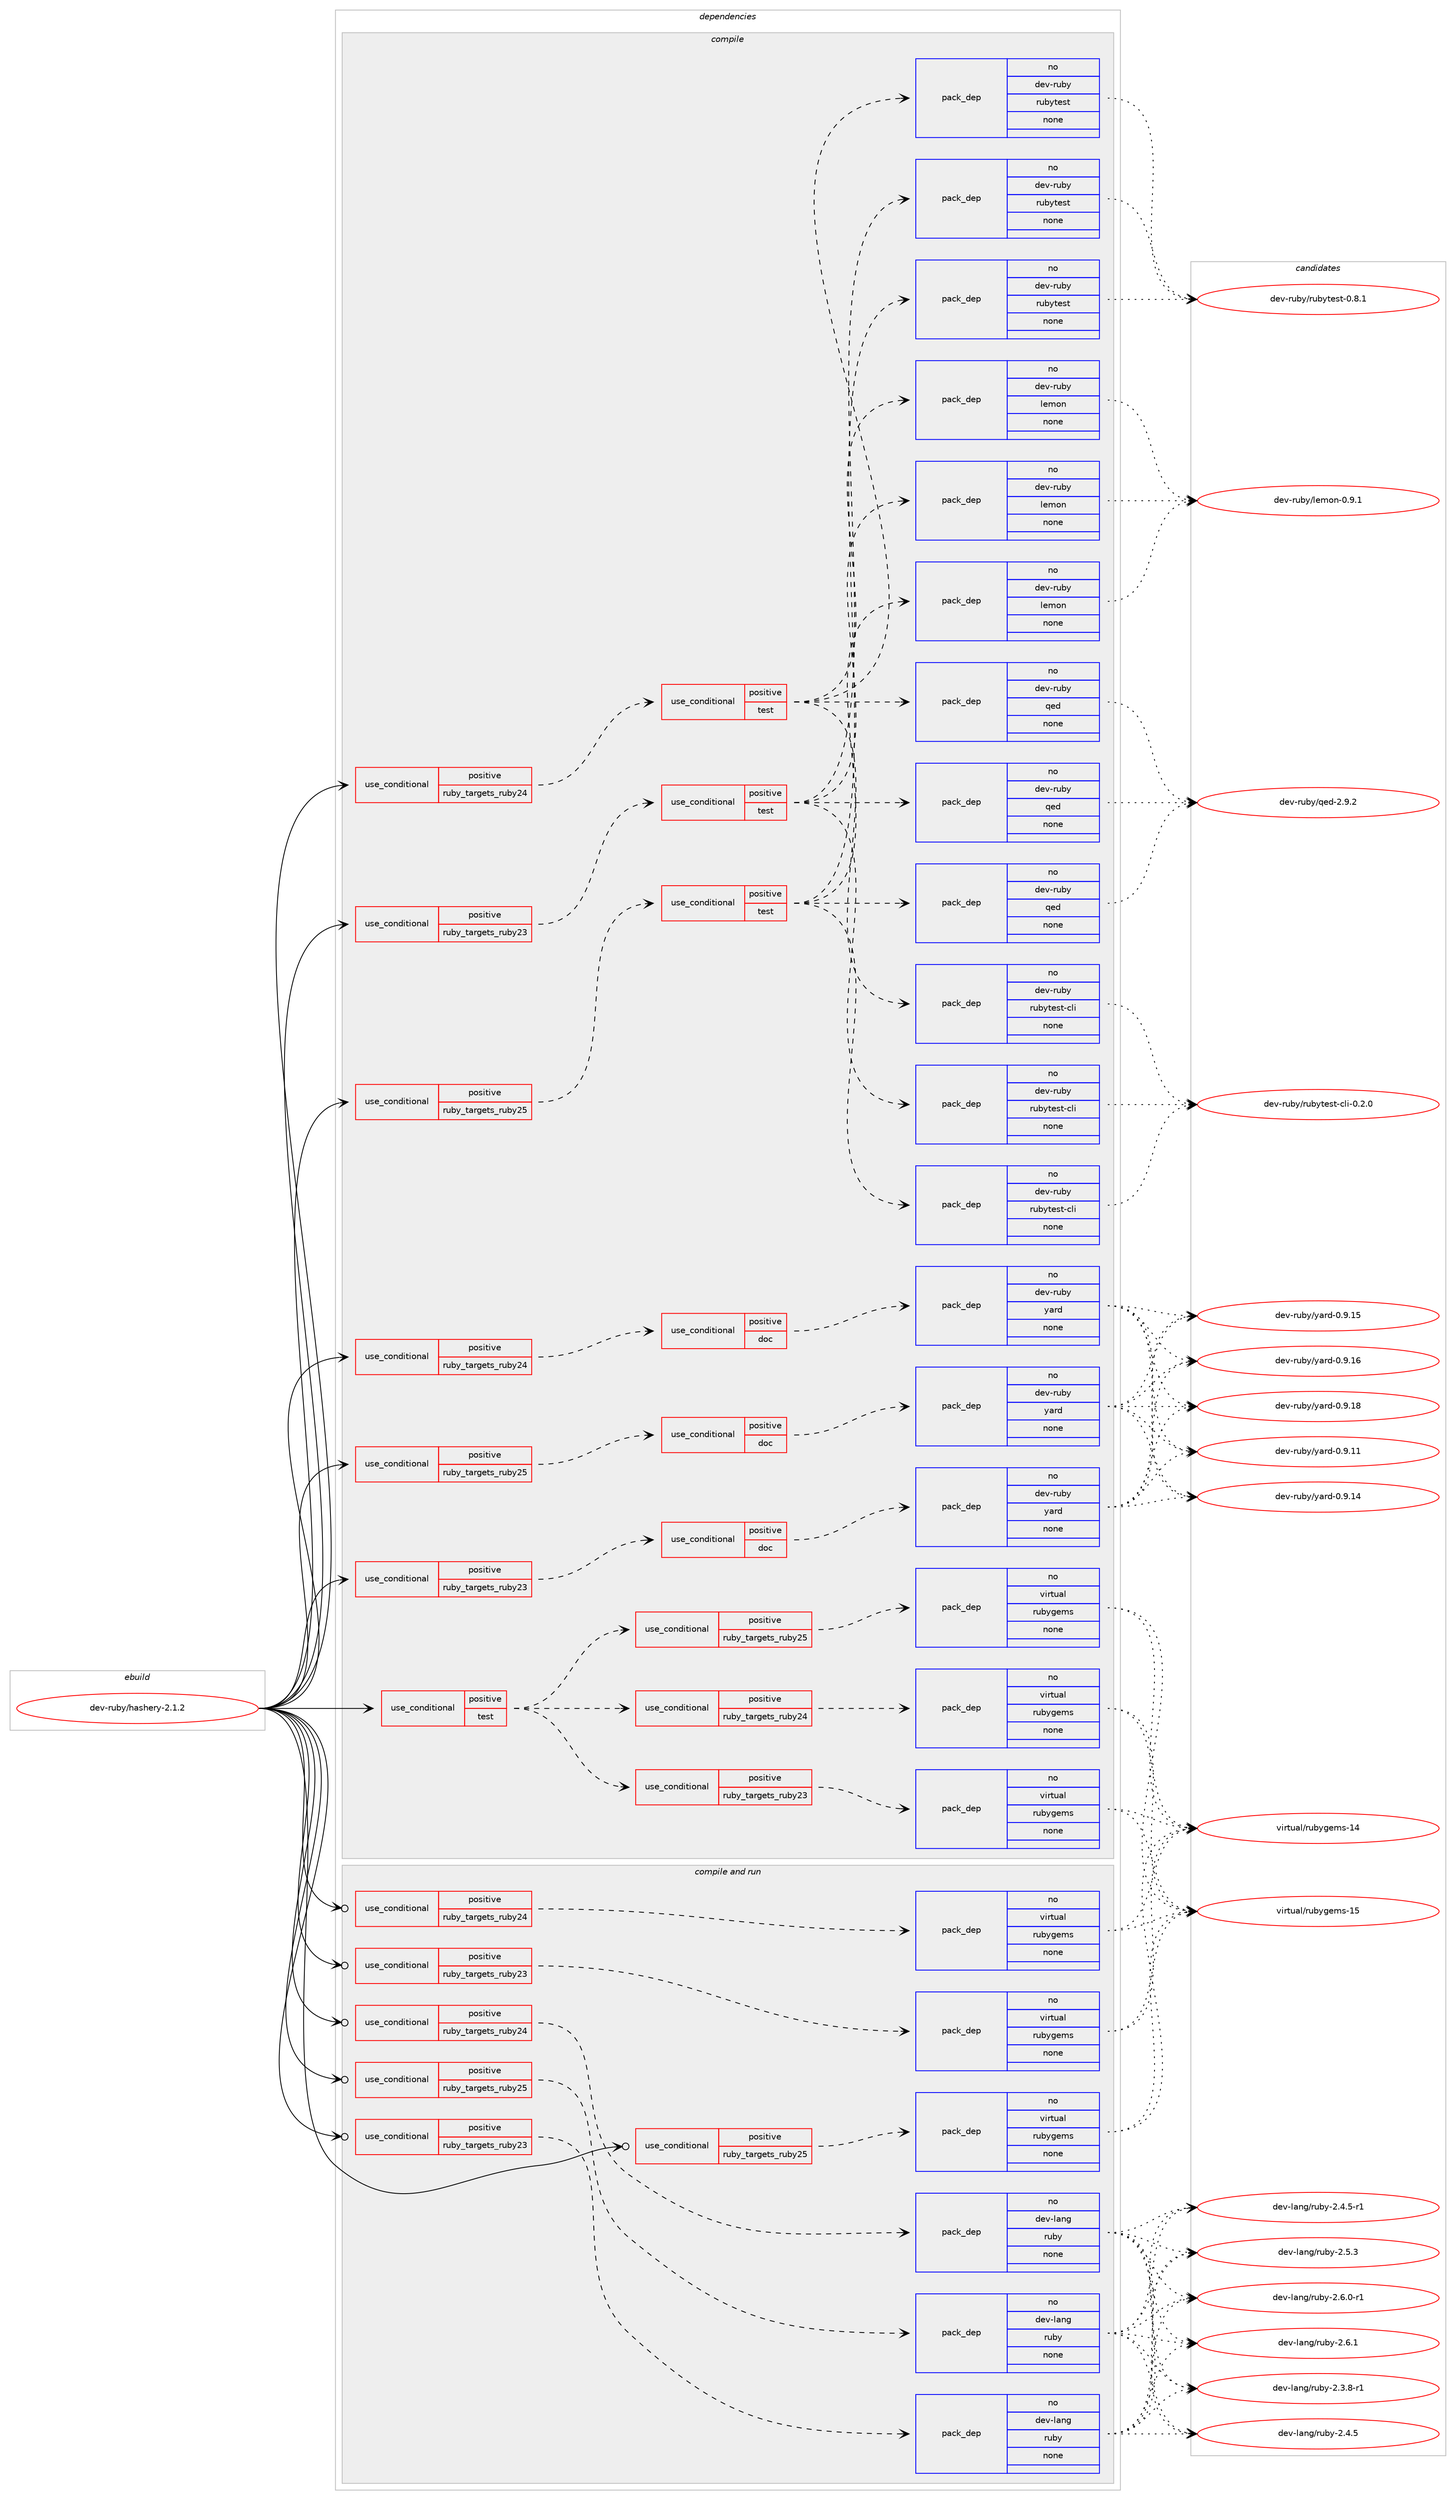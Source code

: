 digraph prolog {

# *************
# Graph options
# *************

newrank=true;
concentrate=true;
compound=true;
graph [rankdir=LR,fontname=Helvetica,fontsize=10,ranksep=1.5];#, ranksep=2.5, nodesep=0.2];
edge  [arrowhead=vee];
node  [fontname=Helvetica,fontsize=10];

# **********
# The ebuild
# **********

subgraph cluster_leftcol {
color=gray;
rank=same;
label=<<i>ebuild</i>>;
id [label="dev-ruby/hashery-2.1.2", color=red, width=4, href="../dev-ruby/hashery-2.1.2.svg"];
}

# ****************
# The dependencies
# ****************

subgraph cluster_midcol {
color=gray;
label=<<i>dependencies</i>>;
subgraph cluster_compile {
fillcolor="#eeeeee";
style=filled;
label=<<i>compile</i>>;
subgraph cond401345 {
dependency1496352 [label=<<TABLE BORDER="0" CELLBORDER="1" CELLSPACING="0" CELLPADDING="4"><TR><TD ROWSPAN="3" CELLPADDING="10">use_conditional</TD></TR><TR><TD>positive</TD></TR><TR><TD>ruby_targets_ruby23</TD></TR></TABLE>>, shape=none, color=red];
subgraph cond401346 {
dependency1496353 [label=<<TABLE BORDER="0" CELLBORDER="1" CELLSPACING="0" CELLPADDING="4"><TR><TD ROWSPAN="3" CELLPADDING="10">use_conditional</TD></TR><TR><TD>positive</TD></TR><TR><TD>doc</TD></TR></TABLE>>, shape=none, color=red];
subgraph pack1071562 {
dependency1496354 [label=<<TABLE BORDER="0" CELLBORDER="1" CELLSPACING="0" CELLPADDING="4" WIDTH="220"><TR><TD ROWSPAN="6" CELLPADDING="30">pack_dep</TD></TR><TR><TD WIDTH="110">no</TD></TR><TR><TD>dev-ruby</TD></TR><TR><TD>yard</TD></TR><TR><TD>none</TD></TR><TR><TD></TD></TR></TABLE>>, shape=none, color=blue];
}
dependency1496353:e -> dependency1496354:w [weight=20,style="dashed",arrowhead="vee"];
}
dependency1496352:e -> dependency1496353:w [weight=20,style="dashed",arrowhead="vee"];
}
id:e -> dependency1496352:w [weight=20,style="solid",arrowhead="vee"];
subgraph cond401347 {
dependency1496355 [label=<<TABLE BORDER="0" CELLBORDER="1" CELLSPACING="0" CELLPADDING="4"><TR><TD ROWSPAN="3" CELLPADDING="10">use_conditional</TD></TR><TR><TD>positive</TD></TR><TR><TD>ruby_targets_ruby23</TD></TR></TABLE>>, shape=none, color=red];
subgraph cond401348 {
dependency1496356 [label=<<TABLE BORDER="0" CELLBORDER="1" CELLSPACING="0" CELLPADDING="4"><TR><TD ROWSPAN="3" CELLPADDING="10">use_conditional</TD></TR><TR><TD>positive</TD></TR><TR><TD>test</TD></TR></TABLE>>, shape=none, color=red];
subgraph pack1071563 {
dependency1496357 [label=<<TABLE BORDER="0" CELLBORDER="1" CELLSPACING="0" CELLPADDING="4" WIDTH="220"><TR><TD ROWSPAN="6" CELLPADDING="30">pack_dep</TD></TR><TR><TD WIDTH="110">no</TD></TR><TR><TD>dev-ruby</TD></TR><TR><TD>lemon</TD></TR><TR><TD>none</TD></TR><TR><TD></TD></TR></TABLE>>, shape=none, color=blue];
}
dependency1496356:e -> dependency1496357:w [weight=20,style="dashed",arrowhead="vee"];
subgraph pack1071564 {
dependency1496358 [label=<<TABLE BORDER="0" CELLBORDER="1" CELLSPACING="0" CELLPADDING="4" WIDTH="220"><TR><TD ROWSPAN="6" CELLPADDING="30">pack_dep</TD></TR><TR><TD WIDTH="110">no</TD></TR><TR><TD>dev-ruby</TD></TR><TR><TD>qed</TD></TR><TR><TD>none</TD></TR><TR><TD></TD></TR></TABLE>>, shape=none, color=blue];
}
dependency1496356:e -> dependency1496358:w [weight=20,style="dashed",arrowhead="vee"];
subgraph pack1071565 {
dependency1496359 [label=<<TABLE BORDER="0" CELLBORDER="1" CELLSPACING="0" CELLPADDING="4" WIDTH="220"><TR><TD ROWSPAN="6" CELLPADDING="30">pack_dep</TD></TR><TR><TD WIDTH="110">no</TD></TR><TR><TD>dev-ruby</TD></TR><TR><TD>rubytest</TD></TR><TR><TD>none</TD></TR><TR><TD></TD></TR></TABLE>>, shape=none, color=blue];
}
dependency1496356:e -> dependency1496359:w [weight=20,style="dashed",arrowhead="vee"];
subgraph pack1071566 {
dependency1496360 [label=<<TABLE BORDER="0" CELLBORDER="1" CELLSPACING="0" CELLPADDING="4" WIDTH="220"><TR><TD ROWSPAN="6" CELLPADDING="30">pack_dep</TD></TR><TR><TD WIDTH="110">no</TD></TR><TR><TD>dev-ruby</TD></TR><TR><TD>rubytest-cli</TD></TR><TR><TD>none</TD></TR><TR><TD></TD></TR></TABLE>>, shape=none, color=blue];
}
dependency1496356:e -> dependency1496360:w [weight=20,style="dashed",arrowhead="vee"];
}
dependency1496355:e -> dependency1496356:w [weight=20,style="dashed",arrowhead="vee"];
}
id:e -> dependency1496355:w [weight=20,style="solid",arrowhead="vee"];
subgraph cond401349 {
dependency1496361 [label=<<TABLE BORDER="0" CELLBORDER="1" CELLSPACING="0" CELLPADDING="4"><TR><TD ROWSPAN="3" CELLPADDING="10">use_conditional</TD></TR><TR><TD>positive</TD></TR><TR><TD>ruby_targets_ruby24</TD></TR></TABLE>>, shape=none, color=red];
subgraph cond401350 {
dependency1496362 [label=<<TABLE BORDER="0" CELLBORDER="1" CELLSPACING="0" CELLPADDING="4"><TR><TD ROWSPAN="3" CELLPADDING="10">use_conditional</TD></TR><TR><TD>positive</TD></TR><TR><TD>doc</TD></TR></TABLE>>, shape=none, color=red];
subgraph pack1071567 {
dependency1496363 [label=<<TABLE BORDER="0" CELLBORDER="1" CELLSPACING="0" CELLPADDING="4" WIDTH="220"><TR><TD ROWSPAN="6" CELLPADDING="30">pack_dep</TD></TR><TR><TD WIDTH="110">no</TD></TR><TR><TD>dev-ruby</TD></TR><TR><TD>yard</TD></TR><TR><TD>none</TD></TR><TR><TD></TD></TR></TABLE>>, shape=none, color=blue];
}
dependency1496362:e -> dependency1496363:w [weight=20,style="dashed",arrowhead="vee"];
}
dependency1496361:e -> dependency1496362:w [weight=20,style="dashed",arrowhead="vee"];
}
id:e -> dependency1496361:w [weight=20,style="solid",arrowhead="vee"];
subgraph cond401351 {
dependency1496364 [label=<<TABLE BORDER="0" CELLBORDER="1" CELLSPACING="0" CELLPADDING="4"><TR><TD ROWSPAN="3" CELLPADDING="10">use_conditional</TD></TR><TR><TD>positive</TD></TR><TR><TD>ruby_targets_ruby24</TD></TR></TABLE>>, shape=none, color=red];
subgraph cond401352 {
dependency1496365 [label=<<TABLE BORDER="0" CELLBORDER="1" CELLSPACING="0" CELLPADDING="4"><TR><TD ROWSPAN="3" CELLPADDING="10">use_conditional</TD></TR><TR><TD>positive</TD></TR><TR><TD>test</TD></TR></TABLE>>, shape=none, color=red];
subgraph pack1071568 {
dependency1496366 [label=<<TABLE BORDER="0" CELLBORDER="1" CELLSPACING="0" CELLPADDING="4" WIDTH="220"><TR><TD ROWSPAN="6" CELLPADDING="30">pack_dep</TD></TR><TR><TD WIDTH="110">no</TD></TR><TR><TD>dev-ruby</TD></TR><TR><TD>lemon</TD></TR><TR><TD>none</TD></TR><TR><TD></TD></TR></TABLE>>, shape=none, color=blue];
}
dependency1496365:e -> dependency1496366:w [weight=20,style="dashed",arrowhead="vee"];
subgraph pack1071569 {
dependency1496367 [label=<<TABLE BORDER="0" CELLBORDER="1" CELLSPACING="0" CELLPADDING="4" WIDTH="220"><TR><TD ROWSPAN="6" CELLPADDING="30">pack_dep</TD></TR><TR><TD WIDTH="110">no</TD></TR><TR><TD>dev-ruby</TD></TR><TR><TD>qed</TD></TR><TR><TD>none</TD></TR><TR><TD></TD></TR></TABLE>>, shape=none, color=blue];
}
dependency1496365:e -> dependency1496367:w [weight=20,style="dashed",arrowhead="vee"];
subgraph pack1071570 {
dependency1496368 [label=<<TABLE BORDER="0" CELLBORDER="1" CELLSPACING="0" CELLPADDING="4" WIDTH="220"><TR><TD ROWSPAN="6" CELLPADDING="30">pack_dep</TD></TR><TR><TD WIDTH="110">no</TD></TR><TR><TD>dev-ruby</TD></TR><TR><TD>rubytest</TD></TR><TR><TD>none</TD></TR><TR><TD></TD></TR></TABLE>>, shape=none, color=blue];
}
dependency1496365:e -> dependency1496368:w [weight=20,style="dashed",arrowhead="vee"];
subgraph pack1071571 {
dependency1496369 [label=<<TABLE BORDER="0" CELLBORDER="1" CELLSPACING="0" CELLPADDING="4" WIDTH="220"><TR><TD ROWSPAN="6" CELLPADDING="30">pack_dep</TD></TR><TR><TD WIDTH="110">no</TD></TR><TR><TD>dev-ruby</TD></TR><TR><TD>rubytest-cli</TD></TR><TR><TD>none</TD></TR><TR><TD></TD></TR></TABLE>>, shape=none, color=blue];
}
dependency1496365:e -> dependency1496369:w [weight=20,style="dashed",arrowhead="vee"];
}
dependency1496364:e -> dependency1496365:w [weight=20,style="dashed",arrowhead="vee"];
}
id:e -> dependency1496364:w [weight=20,style="solid",arrowhead="vee"];
subgraph cond401353 {
dependency1496370 [label=<<TABLE BORDER="0" CELLBORDER="1" CELLSPACING="0" CELLPADDING="4"><TR><TD ROWSPAN="3" CELLPADDING="10">use_conditional</TD></TR><TR><TD>positive</TD></TR><TR><TD>ruby_targets_ruby25</TD></TR></TABLE>>, shape=none, color=red];
subgraph cond401354 {
dependency1496371 [label=<<TABLE BORDER="0" CELLBORDER="1" CELLSPACING="0" CELLPADDING="4"><TR><TD ROWSPAN="3" CELLPADDING="10">use_conditional</TD></TR><TR><TD>positive</TD></TR><TR><TD>doc</TD></TR></TABLE>>, shape=none, color=red];
subgraph pack1071572 {
dependency1496372 [label=<<TABLE BORDER="0" CELLBORDER="1" CELLSPACING="0" CELLPADDING="4" WIDTH="220"><TR><TD ROWSPAN="6" CELLPADDING="30">pack_dep</TD></TR><TR><TD WIDTH="110">no</TD></TR><TR><TD>dev-ruby</TD></TR><TR><TD>yard</TD></TR><TR><TD>none</TD></TR><TR><TD></TD></TR></TABLE>>, shape=none, color=blue];
}
dependency1496371:e -> dependency1496372:w [weight=20,style="dashed",arrowhead="vee"];
}
dependency1496370:e -> dependency1496371:w [weight=20,style="dashed",arrowhead="vee"];
}
id:e -> dependency1496370:w [weight=20,style="solid",arrowhead="vee"];
subgraph cond401355 {
dependency1496373 [label=<<TABLE BORDER="0" CELLBORDER="1" CELLSPACING="0" CELLPADDING="4"><TR><TD ROWSPAN="3" CELLPADDING="10">use_conditional</TD></TR><TR><TD>positive</TD></TR><TR><TD>ruby_targets_ruby25</TD></TR></TABLE>>, shape=none, color=red];
subgraph cond401356 {
dependency1496374 [label=<<TABLE BORDER="0" CELLBORDER="1" CELLSPACING="0" CELLPADDING="4"><TR><TD ROWSPAN="3" CELLPADDING="10">use_conditional</TD></TR><TR><TD>positive</TD></TR><TR><TD>test</TD></TR></TABLE>>, shape=none, color=red];
subgraph pack1071573 {
dependency1496375 [label=<<TABLE BORDER="0" CELLBORDER="1" CELLSPACING="0" CELLPADDING="4" WIDTH="220"><TR><TD ROWSPAN="6" CELLPADDING="30">pack_dep</TD></TR><TR><TD WIDTH="110">no</TD></TR><TR><TD>dev-ruby</TD></TR><TR><TD>lemon</TD></TR><TR><TD>none</TD></TR><TR><TD></TD></TR></TABLE>>, shape=none, color=blue];
}
dependency1496374:e -> dependency1496375:w [weight=20,style="dashed",arrowhead="vee"];
subgraph pack1071574 {
dependency1496376 [label=<<TABLE BORDER="0" CELLBORDER="1" CELLSPACING="0" CELLPADDING="4" WIDTH="220"><TR><TD ROWSPAN="6" CELLPADDING="30">pack_dep</TD></TR><TR><TD WIDTH="110">no</TD></TR><TR><TD>dev-ruby</TD></TR><TR><TD>qed</TD></TR><TR><TD>none</TD></TR><TR><TD></TD></TR></TABLE>>, shape=none, color=blue];
}
dependency1496374:e -> dependency1496376:w [weight=20,style="dashed",arrowhead="vee"];
subgraph pack1071575 {
dependency1496377 [label=<<TABLE BORDER="0" CELLBORDER="1" CELLSPACING="0" CELLPADDING="4" WIDTH="220"><TR><TD ROWSPAN="6" CELLPADDING="30">pack_dep</TD></TR><TR><TD WIDTH="110">no</TD></TR><TR><TD>dev-ruby</TD></TR><TR><TD>rubytest</TD></TR><TR><TD>none</TD></TR><TR><TD></TD></TR></TABLE>>, shape=none, color=blue];
}
dependency1496374:e -> dependency1496377:w [weight=20,style="dashed",arrowhead="vee"];
subgraph pack1071576 {
dependency1496378 [label=<<TABLE BORDER="0" CELLBORDER="1" CELLSPACING="0" CELLPADDING="4" WIDTH="220"><TR><TD ROWSPAN="6" CELLPADDING="30">pack_dep</TD></TR><TR><TD WIDTH="110">no</TD></TR><TR><TD>dev-ruby</TD></TR><TR><TD>rubytest-cli</TD></TR><TR><TD>none</TD></TR><TR><TD></TD></TR></TABLE>>, shape=none, color=blue];
}
dependency1496374:e -> dependency1496378:w [weight=20,style="dashed",arrowhead="vee"];
}
dependency1496373:e -> dependency1496374:w [weight=20,style="dashed",arrowhead="vee"];
}
id:e -> dependency1496373:w [weight=20,style="solid",arrowhead="vee"];
subgraph cond401357 {
dependency1496379 [label=<<TABLE BORDER="0" CELLBORDER="1" CELLSPACING="0" CELLPADDING="4"><TR><TD ROWSPAN="3" CELLPADDING="10">use_conditional</TD></TR><TR><TD>positive</TD></TR><TR><TD>test</TD></TR></TABLE>>, shape=none, color=red];
subgraph cond401358 {
dependency1496380 [label=<<TABLE BORDER="0" CELLBORDER="1" CELLSPACING="0" CELLPADDING="4"><TR><TD ROWSPAN="3" CELLPADDING="10">use_conditional</TD></TR><TR><TD>positive</TD></TR><TR><TD>ruby_targets_ruby23</TD></TR></TABLE>>, shape=none, color=red];
subgraph pack1071577 {
dependency1496381 [label=<<TABLE BORDER="0" CELLBORDER="1" CELLSPACING="0" CELLPADDING="4" WIDTH="220"><TR><TD ROWSPAN="6" CELLPADDING="30">pack_dep</TD></TR><TR><TD WIDTH="110">no</TD></TR><TR><TD>virtual</TD></TR><TR><TD>rubygems</TD></TR><TR><TD>none</TD></TR><TR><TD></TD></TR></TABLE>>, shape=none, color=blue];
}
dependency1496380:e -> dependency1496381:w [weight=20,style="dashed",arrowhead="vee"];
}
dependency1496379:e -> dependency1496380:w [weight=20,style="dashed",arrowhead="vee"];
subgraph cond401359 {
dependency1496382 [label=<<TABLE BORDER="0" CELLBORDER="1" CELLSPACING="0" CELLPADDING="4"><TR><TD ROWSPAN="3" CELLPADDING="10">use_conditional</TD></TR><TR><TD>positive</TD></TR><TR><TD>ruby_targets_ruby24</TD></TR></TABLE>>, shape=none, color=red];
subgraph pack1071578 {
dependency1496383 [label=<<TABLE BORDER="0" CELLBORDER="1" CELLSPACING="0" CELLPADDING="4" WIDTH="220"><TR><TD ROWSPAN="6" CELLPADDING="30">pack_dep</TD></TR><TR><TD WIDTH="110">no</TD></TR><TR><TD>virtual</TD></TR><TR><TD>rubygems</TD></TR><TR><TD>none</TD></TR><TR><TD></TD></TR></TABLE>>, shape=none, color=blue];
}
dependency1496382:e -> dependency1496383:w [weight=20,style="dashed",arrowhead="vee"];
}
dependency1496379:e -> dependency1496382:w [weight=20,style="dashed",arrowhead="vee"];
subgraph cond401360 {
dependency1496384 [label=<<TABLE BORDER="0" CELLBORDER="1" CELLSPACING="0" CELLPADDING="4"><TR><TD ROWSPAN="3" CELLPADDING="10">use_conditional</TD></TR><TR><TD>positive</TD></TR><TR><TD>ruby_targets_ruby25</TD></TR></TABLE>>, shape=none, color=red];
subgraph pack1071579 {
dependency1496385 [label=<<TABLE BORDER="0" CELLBORDER="1" CELLSPACING="0" CELLPADDING="4" WIDTH="220"><TR><TD ROWSPAN="6" CELLPADDING="30">pack_dep</TD></TR><TR><TD WIDTH="110">no</TD></TR><TR><TD>virtual</TD></TR><TR><TD>rubygems</TD></TR><TR><TD>none</TD></TR><TR><TD></TD></TR></TABLE>>, shape=none, color=blue];
}
dependency1496384:e -> dependency1496385:w [weight=20,style="dashed",arrowhead="vee"];
}
dependency1496379:e -> dependency1496384:w [weight=20,style="dashed",arrowhead="vee"];
}
id:e -> dependency1496379:w [weight=20,style="solid",arrowhead="vee"];
}
subgraph cluster_compileandrun {
fillcolor="#eeeeee";
style=filled;
label=<<i>compile and run</i>>;
subgraph cond401361 {
dependency1496386 [label=<<TABLE BORDER="0" CELLBORDER="1" CELLSPACING="0" CELLPADDING="4"><TR><TD ROWSPAN="3" CELLPADDING="10">use_conditional</TD></TR><TR><TD>positive</TD></TR><TR><TD>ruby_targets_ruby23</TD></TR></TABLE>>, shape=none, color=red];
subgraph pack1071580 {
dependency1496387 [label=<<TABLE BORDER="0" CELLBORDER="1" CELLSPACING="0" CELLPADDING="4" WIDTH="220"><TR><TD ROWSPAN="6" CELLPADDING="30">pack_dep</TD></TR><TR><TD WIDTH="110">no</TD></TR><TR><TD>dev-lang</TD></TR><TR><TD>ruby</TD></TR><TR><TD>none</TD></TR><TR><TD></TD></TR></TABLE>>, shape=none, color=blue];
}
dependency1496386:e -> dependency1496387:w [weight=20,style="dashed",arrowhead="vee"];
}
id:e -> dependency1496386:w [weight=20,style="solid",arrowhead="odotvee"];
subgraph cond401362 {
dependency1496388 [label=<<TABLE BORDER="0" CELLBORDER="1" CELLSPACING="0" CELLPADDING="4"><TR><TD ROWSPAN="3" CELLPADDING="10">use_conditional</TD></TR><TR><TD>positive</TD></TR><TR><TD>ruby_targets_ruby23</TD></TR></TABLE>>, shape=none, color=red];
subgraph pack1071581 {
dependency1496389 [label=<<TABLE BORDER="0" CELLBORDER="1" CELLSPACING="0" CELLPADDING="4" WIDTH="220"><TR><TD ROWSPAN="6" CELLPADDING="30">pack_dep</TD></TR><TR><TD WIDTH="110">no</TD></TR><TR><TD>virtual</TD></TR><TR><TD>rubygems</TD></TR><TR><TD>none</TD></TR><TR><TD></TD></TR></TABLE>>, shape=none, color=blue];
}
dependency1496388:e -> dependency1496389:w [weight=20,style="dashed",arrowhead="vee"];
}
id:e -> dependency1496388:w [weight=20,style="solid",arrowhead="odotvee"];
subgraph cond401363 {
dependency1496390 [label=<<TABLE BORDER="0" CELLBORDER="1" CELLSPACING="0" CELLPADDING="4"><TR><TD ROWSPAN="3" CELLPADDING="10">use_conditional</TD></TR><TR><TD>positive</TD></TR><TR><TD>ruby_targets_ruby24</TD></TR></TABLE>>, shape=none, color=red];
subgraph pack1071582 {
dependency1496391 [label=<<TABLE BORDER="0" CELLBORDER="1" CELLSPACING="0" CELLPADDING="4" WIDTH="220"><TR><TD ROWSPAN="6" CELLPADDING="30">pack_dep</TD></TR><TR><TD WIDTH="110">no</TD></TR><TR><TD>dev-lang</TD></TR><TR><TD>ruby</TD></TR><TR><TD>none</TD></TR><TR><TD></TD></TR></TABLE>>, shape=none, color=blue];
}
dependency1496390:e -> dependency1496391:w [weight=20,style="dashed",arrowhead="vee"];
}
id:e -> dependency1496390:w [weight=20,style="solid",arrowhead="odotvee"];
subgraph cond401364 {
dependency1496392 [label=<<TABLE BORDER="0" CELLBORDER="1" CELLSPACING="0" CELLPADDING="4"><TR><TD ROWSPAN="3" CELLPADDING="10">use_conditional</TD></TR><TR><TD>positive</TD></TR><TR><TD>ruby_targets_ruby24</TD></TR></TABLE>>, shape=none, color=red];
subgraph pack1071583 {
dependency1496393 [label=<<TABLE BORDER="0" CELLBORDER="1" CELLSPACING="0" CELLPADDING="4" WIDTH="220"><TR><TD ROWSPAN="6" CELLPADDING="30">pack_dep</TD></TR><TR><TD WIDTH="110">no</TD></TR><TR><TD>virtual</TD></TR><TR><TD>rubygems</TD></TR><TR><TD>none</TD></TR><TR><TD></TD></TR></TABLE>>, shape=none, color=blue];
}
dependency1496392:e -> dependency1496393:w [weight=20,style="dashed",arrowhead="vee"];
}
id:e -> dependency1496392:w [weight=20,style="solid",arrowhead="odotvee"];
subgraph cond401365 {
dependency1496394 [label=<<TABLE BORDER="0" CELLBORDER="1" CELLSPACING="0" CELLPADDING="4"><TR><TD ROWSPAN="3" CELLPADDING="10">use_conditional</TD></TR><TR><TD>positive</TD></TR><TR><TD>ruby_targets_ruby25</TD></TR></TABLE>>, shape=none, color=red];
subgraph pack1071584 {
dependency1496395 [label=<<TABLE BORDER="0" CELLBORDER="1" CELLSPACING="0" CELLPADDING="4" WIDTH="220"><TR><TD ROWSPAN="6" CELLPADDING="30">pack_dep</TD></TR><TR><TD WIDTH="110">no</TD></TR><TR><TD>dev-lang</TD></TR><TR><TD>ruby</TD></TR><TR><TD>none</TD></TR><TR><TD></TD></TR></TABLE>>, shape=none, color=blue];
}
dependency1496394:e -> dependency1496395:w [weight=20,style="dashed",arrowhead="vee"];
}
id:e -> dependency1496394:w [weight=20,style="solid",arrowhead="odotvee"];
subgraph cond401366 {
dependency1496396 [label=<<TABLE BORDER="0" CELLBORDER="1" CELLSPACING="0" CELLPADDING="4"><TR><TD ROWSPAN="3" CELLPADDING="10">use_conditional</TD></TR><TR><TD>positive</TD></TR><TR><TD>ruby_targets_ruby25</TD></TR></TABLE>>, shape=none, color=red];
subgraph pack1071585 {
dependency1496397 [label=<<TABLE BORDER="0" CELLBORDER="1" CELLSPACING="0" CELLPADDING="4" WIDTH="220"><TR><TD ROWSPAN="6" CELLPADDING="30">pack_dep</TD></TR><TR><TD WIDTH="110">no</TD></TR><TR><TD>virtual</TD></TR><TR><TD>rubygems</TD></TR><TR><TD>none</TD></TR><TR><TD></TD></TR></TABLE>>, shape=none, color=blue];
}
dependency1496396:e -> dependency1496397:w [weight=20,style="dashed",arrowhead="vee"];
}
id:e -> dependency1496396:w [weight=20,style="solid",arrowhead="odotvee"];
}
subgraph cluster_run {
fillcolor="#eeeeee";
style=filled;
label=<<i>run</i>>;
}
}

# **************
# The candidates
# **************

subgraph cluster_choices {
rank=same;
color=gray;
label=<<i>candidates</i>>;

subgraph choice1071562 {
color=black;
nodesep=1;
choice1001011184511411798121471219711410045484657464949 [label="dev-ruby/yard-0.9.11", color=red, width=4,href="../dev-ruby/yard-0.9.11.svg"];
choice1001011184511411798121471219711410045484657464952 [label="dev-ruby/yard-0.9.14", color=red, width=4,href="../dev-ruby/yard-0.9.14.svg"];
choice1001011184511411798121471219711410045484657464953 [label="dev-ruby/yard-0.9.15", color=red, width=4,href="../dev-ruby/yard-0.9.15.svg"];
choice1001011184511411798121471219711410045484657464954 [label="dev-ruby/yard-0.9.16", color=red, width=4,href="../dev-ruby/yard-0.9.16.svg"];
choice1001011184511411798121471219711410045484657464956 [label="dev-ruby/yard-0.9.18", color=red, width=4,href="../dev-ruby/yard-0.9.18.svg"];
dependency1496354:e -> choice1001011184511411798121471219711410045484657464949:w [style=dotted,weight="100"];
dependency1496354:e -> choice1001011184511411798121471219711410045484657464952:w [style=dotted,weight="100"];
dependency1496354:e -> choice1001011184511411798121471219711410045484657464953:w [style=dotted,weight="100"];
dependency1496354:e -> choice1001011184511411798121471219711410045484657464954:w [style=dotted,weight="100"];
dependency1496354:e -> choice1001011184511411798121471219711410045484657464956:w [style=dotted,weight="100"];
}
subgraph choice1071563 {
color=black;
nodesep=1;
choice100101118451141179812147108101109111110454846574649 [label="dev-ruby/lemon-0.9.1", color=red, width=4,href="../dev-ruby/lemon-0.9.1.svg"];
dependency1496357:e -> choice100101118451141179812147108101109111110454846574649:w [style=dotted,weight="100"];
}
subgraph choice1071564 {
color=black;
nodesep=1;
choice100101118451141179812147113101100455046574650 [label="dev-ruby/qed-2.9.2", color=red, width=4,href="../dev-ruby/qed-2.9.2.svg"];
dependency1496358:e -> choice100101118451141179812147113101100455046574650:w [style=dotted,weight="100"];
}
subgraph choice1071565 {
color=black;
nodesep=1;
choice10010111845114117981214711411798121116101115116454846564649 [label="dev-ruby/rubytest-0.8.1", color=red, width=4,href="../dev-ruby/rubytest-0.8.1.svg"];
dependency1496359:e -> choice10010111845114117981214711411798121116101115116454846564649:w [style=dotted,weight="100"];
}
subgraph choice1071566 {
color=black;
nodesep=1;
choice100101118451141179812147114117981211161011151164599108105454846504648 [label="dev-ruby/rubytest-cli-0.2.0", color=red, width=4,href="../dev-ruby/rubytest-cli-0.2.0.svg"];
dependency1496360:e -> choice100101118451141179812147114117981211161011151164599108105454846504648:w [style=dotted,weight="100"];
}
subgraph choice1071567 {
color=black;
nodesep=1;
choice1001011184511411798121471219711410045484657464949 [label="dev-ruby/yard-0.9.11", color=red, width=4,href="../dev-ruby/yard-0.9.11.svg"];
choice1001011184511411798121471219711410045484657464952 [label="dev-ruby/yard-0.9.14", color=red, width=4,href="../dev-ruby/yard-0.9.14.svg"];
choice1001011184511411798121471219711410045484657464953 [label="dev-ruby/yard-0.9.15", color=red, width=4,href="../dev-ruby/yard-0.9.15.svg"];
choice1001011184511411798121471219711410045484657464954 [label="dev-ruby/yard-0.9.16", color=red, width=4,href="../dev-ruby/yard-0.9.16.svg"];
choice1001011184511411798121471219711410045484657464956 [label="dev-ruby/yard-0.9.18", color=red, width=4,href="../dev-ruby/yard-0.9.18.svg"];
dependency1496363:e -> choice1001011184511411798121471219711410045484657464949:w [style=dotted,weight="100"];
dependency1496363:e -> choice1001011184511411798121471219711410045484657464952:w [style=dotted,weight="100"];
dependency1496363:e -> choice1001011184511411798121471219711410045484657464953:w [style=dotted,weight="100"];
dependency1496363:e -> choice1001011184511411798121471219711410045484657464954:w [style=dotted,weight="100"];
dependency1496363:e -> choice1001011184511411798121471219711410045484657464956:w [style=dotted,weight="100"];
}
subgraph choice1071568 {
color=black;
nodesep=1;
choice100101118451141179812147108101109111110454846574649 [label="dev-ruby/lemon-0.9.1", color=red, width=4,href="../dev-ruby/lemon-0.9.1.svg"];
dependency1496366:e -> choice100101118451141179812147108101109111110454846574649:w [style=dotted,weight="100"];
}
subgraph choice1071569 {
color=black;
nodesep=1;
choice100101118451141179812147113101100455046574650 [label="dev-ruby/qed-2.9.2", color=red, width=4,href="../dev-ruby/qed-2.9.2.svg"];
dependency1496367:e -> choice100101118451141179812147113101100455046574650:w [style=dotted,weight="100"];
}
subgraph choice1071570 {
color=black;
nodesep=1;
choice10010111845114117981214711411798121116101115116454846564649 [label="dev-ruby/rubytest-0.8.1", color=red, width=4,href="../dev-ruby/rubytest-0.8.1.svg"];
dependency1496368:e -> choice10010111845114117981214711411798121116101115116454846564649:w [style=dotted,weight="100"];
}
subgraph choice1071571 {
color=black;
nodesep=1;
choice100101118451141179812147114117981211161011151164599108105454846504648 [label="dev-ruby/rubytest-cli-0.2.0", color=red, width=4,href="../dev-ruby/rubytest-cli-0.2.0.svg"];
dependency1496369:e -> choice100101118451141179812147114117981211161011151164599108105454846504648:w [style=dotted,weight="100"];
}
subgraph choice1071572 {
color=black;
nodesep=1;
choice1001011184511411798121471219711410045484657464949 [label="dev-ruby/yard-0.9.11", color=red, width=4,href="../dev-ruby/yard-0.9.11.svg"];
choice1001011184511411798121471219711410045484657464952 [label="dev-ruby/yard-0.9.14", color=red, width=4,href="../dev-ruby/yard-0.9.14.svg"];
choice1001011184511411798121471219711410045484657464953 [label="dev-ruby/yard-0.9.15", color=red, width=4,href="../dev-ruby/yard-0.9.15.svg"];
choice1001011184511411798121471219711410045484657464954 [label="dev-ruby/yard-0.9.16", color=red, width=4,href="../dev-ruby/yard-0.9.16.svg"];
choice1001011184511411798121471219711410045484657464956 [label="dev-ruby/yard-0.9.18", color=red, width=4,href="../dev-ruby/yard-0.9.18.svg"];
dependency1496372:e -> choice1001011184511411798121471219711410045484657464949:w [style=dotted,weight="100"];
dependency1496372:e -> choice1001011184511411798121471219711410045484657464952:w [style=dotted,weight="100"];
dependency1496372:e -> choice1001011184511411798121471219711410045484657464953:w [style=dotted,weight="100"];
dependency1496372:e -> choice1001011184511411798121471219711410045484657464954:w [style=dotted,weight="100"];
dependency1496372:e -> choice1001011184511411798121471219711410045484657464956:w [style=dotted,weight="100"];
}
subgraph choice1071573 {
color=black;
nodesep=1;
choice100101118451141179812147108101109111110454846574649 [label="dev-ruby/lemon-0.9.1", color=red, width=4,href="../dev-ruby/lemon-0.9.1.svg"];
dependency1496375:e -> choice100101118451141179812147108101109111110454846574649:w [style=dotted,weight="100"];
}
subgraph choice1071574 {
color=black;
nodesep=1;
choice100101118451141179812147113101100455046574650 [label="dev-ruby/qed-2.9.2", color=red, width=4,href="../dev-ruby/qed-2.9.2.svg"];
dependency1496376:e -> choice100101118451141179812147113101100455046574650:w [style=dotted,weight="100"];
}
subgraph choice1071575 {
color=black;
nodesep=1;
choice10010111845114117981214711411798121116101115116454846564649 [label="dev-ruby/rubytest-0.8.1", color=red, width=4,href="../dev-ruby/rubytest-0.8.1.svg"];
dependency1496377:e -> choice10010111845114117981214711411798121116101115116454846564649:w [style=dotted,weight="100"];
}
subgraph choice1071576 {
color=black;
nodesep=1;
choice100101118451141179812147114117981211161011151164599108105454846504648 [label="dev-ruby/rubytest-cli-0.2.0", color=red, width=4,href="../dev-ruby/rubytest-cli-0.2.0.svg"];
dependency1496378:e -> choice100101118451141179812147114117981211161011151164599108105454846504648:w [style=dotted,weight="100"];
}
subgraph choice1071577 {
color=black;
nodesep=1;
choice118105114116117971084711411798121103101109115454952 [label="virtual/rubygems-14", color=red, width=4,href="../virtual/rubygems-14.svg"];
choice118105114116117971084711411798121103101109115454953 [label="virtual/rubygems-15", color=red, width=4,href="../virtual/rubygems-15.svg"];
dependency1496381:e -> choice118105114116117971084711411798121103101109115454952:w [style=dotted,weight="100"];
dependency1496381:e -> choice118105114116117971084711411798121103101109115454953:w [style=dotted,weight="100"];
}
subgraph choice1071578 {
color=black;
nodesep=1;
choice118105114116117971084711411798121103101109115454952 [label="virtual/rubygems-14", color=red, width=4,href="../virtual/rubygems-14.svg"];
choice118105114116117971084711411798121103101109115454953 [label="virtual/rubygems-15", color=red, width=4,href="../virtual/rubygems-15.svg"];
dependency1496383:e -> choice118105114116117971084711411798121103101109115454952:w [style=dotted,weight="100"];
dependency1496383:e -> choice118105114116117971084711411798121103101109115454953:w [style=dotted,weight="100"];
}
subgraph choice1071579 {
color=black;
nodesep=1;
choice118105114116117971084711411798121103101109115454952 [label="virtual/rubygems-14", color=red, width=4,href="../virtual/rubygems-14.svg"];
choice118105114116117971084711411798121103101109115454953 [label="virtual/rubygems-15", color=red, width=4,href="../virtual/rubygems-15.svg"];
dependency1496385:e -> choice118105114116117971084711411798121103101109115454952:w [style=dotted,weight="100"];
dependency1496385:e -> choice118105114116117971084711411798121103101109115454953:w [style=dotted,weight="100"];
}
subgraph choice1071580 {
color=black;
nodesep=1;
choice100101118451089711010347114117981214550465146564511449 [label="dev-lang/ruby-2.3.8-r1", color=red, width=4,href="../dev-lang/ruby-2.3.8-r1.svg"];
choice10010111845108971101034711411798121455046524653 [label="dev-lang/ruby-2.4.5", color=red, width=4,href="../dev-lang/ruby-2.4.5.svg"];
choice100101118451089711010347114117981214550465246534511449 [label="dev-lang/ruby-2.4.5-r1", color=red, width=4,href="../dev-lang/ruby-2.4.5-r1.svg"];
choice10010111845108971101034711411798121455046534651 [label="dev-lang/ruby-2.5.3", color=red, width=4,href="../dev-lang/ruby-2.5.3.svg"];
choice100101118451089711010347114117981214550465446484511449 [label="dev-lang/ruby-2.6.0-r1", color=red, width=4,href="../dev-lang/ruby-2.6.0-r1.svg"];
choice10010111845108971101034711411798121455046544649 [label="dev-lang/ruby-2.6.1", color=red, width=4,href="../dev-lang/ruby-2.6.1.svg"];
dependency1496387:e -> choice100101118451089711010347114117981214550465146564511449:w [style=dotted,weight="100"];
dependency1496387:e -> choice10010111845108971101034711411798121455046524653:w [style=dotted,weight="100"];
dependency1496387:e -> choice100101118451089711010347114117981214550465246534511449:w [style=dotted,weight="100"];
dependency1496387:e -> choice10010111845108971101034711411798121455046534651:w [style=dotted,weight="100"];
dependency1496387:e -> choice100101118451089711010347114117981214550465446484511449:w [style=dotted,weight="100"];
dependency1496387:e -> choice10010111845108971101034711411798121455046544649:w [style=dotted,weight="100"];
}
subgraph choice1071581 {
color=black;
nodesep=1;
choice118105114116117971084711411798121103101109115454952 [label="virtual/rubygems-14", color=red, width=4,href="../virtual/rubygems-14.svg"];
choice118105114116117971084711411798121103101109115454953 [label="virtual/rubygems-15", color=red, width=4,href="../virtual/rubygems-15.svg"];
dependency1496389:e -> choice118105114116117971084711411798121103101109115454952:w [style=dotted,weight="100"];
dependency1496389:e -> choice118105114116117971084711411798121103101109115454953:w [style=dotted,weight="100"];
}
subgraph choice1071582 {
color=black;
nodesep=1;
choice100101118451089711010347114117981214550465146564511449 [label="dev-lang/ruby-2.3.8-r1", color=red, width=4,href="../dev-lang/ruby-2.3.8-r1.svg"];
choice10010111845108971101034711411798121455046524653 [label="dev-lang/ruby-2.4.5", color=red, width=4,href="../dev-lang/ruby-2.4.5.svg"];
choice100101118451089711010347114117981214550465246534511449 [label="dev-lang/ruby-2.4.5-r1", color=red, width=4,href="../dev-lang/ruby-2.4.5-r1.svg"];
choice10010111845108971101034711411798121455046534651 [label="dev-lang/ruby-2.5.3", color=red, width=4,href="../dev-lang/ruby-2.5.3.svg"];
choice100101118451089711010347114117981214550465446484511449 [label="dev-lang/ruby-2.6.0-r1", color=red, width=4,href="../dev-lang/ruby-2.6.0-r1.svg"];
choice10010111845108971101034711411798121455046544649 [label="dev-lang/ruby-2.6.1", color=red, width=4,href="../dev-lang/ruby-2.6.1.svg"];
dependency1496391:e -> choice100101118451089711010347114117981214550465146564511449:w [style=dotted,weight="100"];
dependency1496391:e -> choice10010111845108971101034711411798121455046524653:w [style=dotted,weight="100"];
dependency1496391:e -> choice100101118451089711010347114117981214550465246534511449:w [style=dotted,weight="100"];
dependency1496391:e -> choice10010111845108971101034711411798121455046534651:w [style=dotted,weight="100"];
dependency1496391:e -> choice100101118451089711010347114117981214550465446484511449:w [style=dotted,weight="100"];
dependency1496391:e -> choice10010111845108971101034711411798121455046544649:w [style=dotted,weight="100"];
}
subgraph choice1071583 {
color=black;
nodesep=1;
choice118105114116117971084711411798121103101109115454952 [label="virtual/rubygems-14", color=red, width=4,href="../virtual/rubygems-14.svg"];
choice118105114116117971084711411798121103101109115454953 [label="virtual/rubygems-15", color=red, width=4,href="../virtual/rubygems-15.svg"];
dependency1496393:e -> choice118105114116117971084711411798121103101109115454952:w [style=dotted,weight="100"];
dependency1496393:e -> choice118105114116117971084711411798121103101109115454953:w [style=dotted,weight="100"];
}
subgraph choice1071584 {
color=black;
nodesep=1;
choice100101118451089711010347114117981214550465146564511449 [label="dev-lang/ruby-2.3.8-r1", color=red, width=4,href="../dev-lang/ruby-2.3.8-r1.svg"];
choice10010111845108971101034711411798121455046524653 [label="dev-lang/ruby-2.4.5", color=red, width=4,href="../dev-lang/ruby-2.4.5.svg"];
choice100101118451089711010347114117981214550465246534511449 [label="dev-lang/ruby-2.4.5-r1", color=red, width=4,href="../dev-lang/ruby-2.4.5-r1.svg"];
choice10010111845108971101034711411798121455046534651 [label="dev-lang/ruby-2.5.3", color=red, width=4,href="../dev-lang/ruby-2.5.3.svg"];
choice100101118451089711010347114117981214550465446484511449 [label="dev-lang/ruby-2.6.0-r1", color=red, width=4,href="../dev-lang/ruby-2.6.0-r1.svg"];
choice10010111845108971101034711411798121455046544649 [label="dev-lang/ruby-2.6.1", color=red, width=4,href="../dev-lang/ruby-2.6.1.svg"];
dependency1496395:e -> choice100101118451089711010347114117981214550465146564511449:w [style=dotted,weight="100"];
dependency1496395:e -> choice10010111845108971101034711411798121455046524653:w [style=dotted,weight="100"];
dependency1496395:e -> choice100101118451089711010347114117981214550465246534511449:w [style=dotted,weight="100"];
dependency1496395:e -> choice10010111845108971101034711411798121455046534651:w [style=dotted,weight="100"];
dependency1496395:e -> choice100101118451089711010347114117981214550465446484511449:w [style=dotted,weight="100"];
dependency1496395:e -> choice10010111845108971101034711411798121455046544649:w [style=dotted,weight="100"];
}
subgraph choice1071585 {
color=black;
nodesep=1;
choice118105114116117971084711411798121103101109115454952 [label="virtual/rubygems-14", color=red, width=4,href="../virtual/rubygems-14.svg"];
choice118105114116117971084711411798121103101109115454953 [label="virtual/rubygems-15", color=red, width=4,href="../virtual/rubygems-15.svg"];
dependency1496397:e -> choice118105114116117971084711411798121103101109115454952:w [style=dotted,weight="100"];
dependency1496397:e -> choice118105114116117971084711411798121103101109115454953:w [style=dotted,weight="100"];
}
}

}

